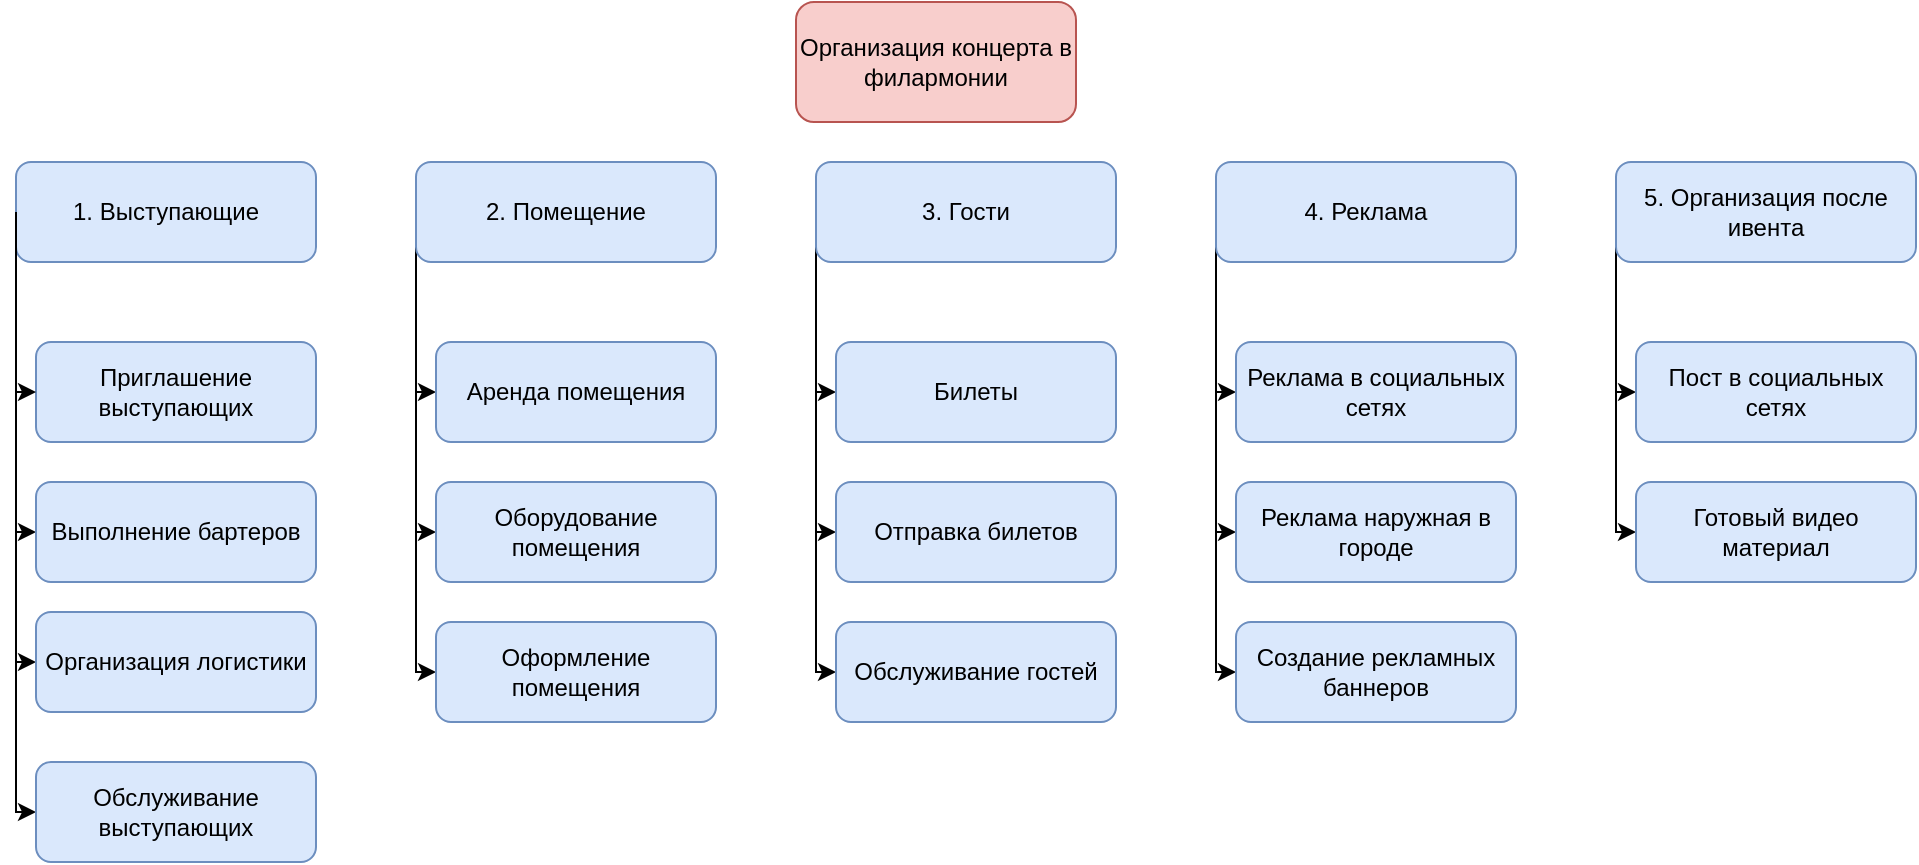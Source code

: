 <mxfile version="15.6.5" type="github">
  <diagram id="Rc9qcDZmQnPBhFp7f8N4" name="Page-1">
    <mxGraphModel dx="1422" dy="794" grid="1" gridSize="10" guides="1" tooltips="1" connect="1" arrows="1" fold="1" page="1" pageScale="1" pageWidth="1000" pageHeight="700" math="0" shadow="0">
      <root>
        <mxCell id="0" />
        <mxCell id="1" parent="0" />
        <mxCell id="G38BLfRJEZh8R4Xd1Hig-1" value="Организация концерта в филармонии" style="rounded=1;whiteSpace=wrap;html=1;fillColor=#f8cecc;strokeColor=#b85450;fontColor=default;" vertex="1" parent="1">
          <mxGeometry x="430" y="20" width="140" height="60" as="geometry" />
        </mxCell>
        <mxCell id="G38BLfRJEZh8R4Xd1Hig-14" style="edgeStyle=orthogonalEdgeStyle;rounded=0;orthogonalLoop=1;jettySize=auto;html=1;exitX=0;exitY=1;exitDx=0;exitDy=0;entryX=0;entryY=0.5;entryDx=0;entryDy=0;labelBackgroundColor=default;fontColor=default;strokeColor=default;" edge="1" parent="1" source="G38BLfRJEZh8R4Xd1Hig-2" target="G38BLfRJEZh8R4Xd1Hig-8">
          <mxGeometry relative="1" as="geometry">
            <Array as="points">
              <mxPoint x="40" y="285" />
            </Array>
          </mxGeometry>
        </mxCell>
        <mxCell id="G38BLfRJEZh8R4Xd1Hig-15" style="edgeStyle=orthogonalEdgeStyle;rounded=0;orthogonalLoop=1;jettySize=auto;html=1;exitX=0;exitY=0.25;exitDx=0;exitDy=0;entryX=0;entryY=0.5;entryDx=0;entryDy=0;labelBackgroundColor=default;fontColor=default;strokeColor=default;" edge="1" parent="1" source="G38BLfRJEZh8R4Xd1Hig-2" target="G38BLfRJEZh8R4Xd1Hig-9">
          <mxGeometry relative="1" as="geometry">
            <Array as="points">
              <mxPoint x="40" y="350" />
            </Array>
          </mxGeometry>
        </mxCell>
        <mxCell id="G38BLfRJEZh8R4Xd1Hig-16" style="edgeStyle=orthogonalEdgeStyle;rounded=0;orthogonalLoop=1;jettySize=auto;html=1;exitX=0;exitY=0.25;exitDx=0;exitDy=0;entryX=0;entryY=0.5;entryDx=0;entryDy=0;labelBackgroundColor=default;fontColor=default;strokeColor=default;" edge="1" parent="1" source="G38BLfRJEZh8R4Xd1Hig-2" target="G38BLfRJEZh8R4Xd1Hig-10">
          <mxGeometry relative="1" as="geometry">
            <Array as="points">
              <mxPoint x="40" y="425" />
            </Array>
          </mxGeometry>
        </mxCell>
        <mxCell id="G38BLfRJEZh8R4Xd1Hig-2" value="1. Выступающие" style="rounded=1;whiteSpace=wrap;html=1;fillColor=#dae8fc;strokeColor=#6c8ebf;fontColor=default;" vertex="1" parent="1">
          <mxGeometry x="40" y="100" width="150" height="50" as="geometry" />
        </mxCell>
        <mxCell id="G38BLfRJEZh8R4Xd1Hig-21" style="edgeStyle=orthogonalEdgeStyle;rounded=0;orthogonalLoop=1;jettySize=auto;html=1;exitX=0;exitY=0.5;exitDx=0;exitDy=0;entryX=0;entryY=0.5;entryDx=0;entryDy=0;labelBackgroundColor=default;fontColor=default;strokeColor=default;" edge="1" parent="1" source="G38BLfRJEZh8R4Xd1Hig-3" target="G38BLfRJEZh8R4Xd1Hig-17">
          <mxGeometry relative="1" as="geometry">
            <Array as="points">
              <mxPoint x="240" y="215" />
            </Array>
          </mxGeometry>
        </mxCell>
        <mxCell id="G38BLfRJEZh8R4Xd1Hig-22" style="edgeStyle=orthogonalEdgeStyle;rounded=0;orthogonalLoop=1;jettySize=auto;html=1;exitX=0;exitY=0.75;exitDx=0;exitDy=0;entryX=0;entryY=0.5;entryDx=0;entryDy=0;labelBackgroundColor=default;fontColor=default;strokeColor=default;" edge="1" parent="1" source="G38BLfRJEZh8R4Xd1Hig-3" target="G38BLfRJEZh8R4Xd1Hig-18">
          <mxGeometry relative="1" as="geometry">
            <Array as="points">
              <mxPoint x="240" y="285" />
            </Array>
          </mxGeometry>
        </mxCell>
        <mxCell id="G38BLfRJEZh8R4Xd1Hig-23" style="edgeStyle=orthogonalEdgeStyle;rounded=0;orthogonalLoop=1;jettySize=auto;html=1;exitX=0;exitY=1;exitDx=0;exitDy=0;entryX=0;entryY=0.5;entryDx=0;entryDy=0;labelBackgroundColor=default;fontColor=default;strokeColor=default;" edge="1" parent="1" source="G38BLfRJEZh8R4Xd1Hig-3" target="G38BLfRJEZh8R4Xd1Hig-19">
          <mxGeometry relative="1" as="geometry">
            <Array as="points">
              <mxPoint x="240" y="355" />
            </Array>
          </mxGeometry>
        </mxCell>
        <mxCell id="G38BLfRJEZh8R4Xd1Hig-3" value="2. Помещение" style="rounded=1;whiteSpace=wrap;html=1;fillColor=#dae8fc;strokeColor=#6c8ebf;fontColor=default;" vertex="1" parent="1">
          <mxGeometry x="240" y="100" width="150" height="50" as="geometry" />
        </mxCell>
        <mxCell id="G38BLfRJEZh8R4Xd1Hig-28" style="edgeStyle=orthogonalEdgeStyle;rounded=0;orthogonalLoop=1;jettySize=auto;html=1;exitX=0;exitY=0.5;exitDx=0;exitDy=0;entryX=0;entryY=0.5;entryDx=0;entryDy=0;labelBackgroundColor=default;fontColor=default;strokeColor=default;" edge="1" parent="1" source="G38BLfRJEZh8R4Xd1Hig-4" target="G38BLfRJEZh8R4Xd1Hig-24">
          <mxGeometry relative="1" as="geometry">
            <Array as="points">
              <mxPoint x="440" y="215" />
            </Array>
          </mxGeometry>
        </mxCell>
        <mxCell id="G38BLfRJEZh8R4Xd1Hig-29" style="edgeStyle=orthogonalEdgeStyle;rounded=0;orthogonalLoop=1;jettySize=auto;html=1;exitX=0;exitY=0.75;exitDx=0;exitDy=0;entryX=0;entryY=0.5;entryDx=0;entryDy=0;labelBackgroundColor=default;fontColor=default;strokeColor=default;" edge="1" parent="1" source="G38BLfRJEZh8R4Xd1Hig-4" target="G38BLfRJEZh8R4Xd1Hig-25">
          <mxGeometry relative="1" as="geometry">
            <Array as="points">
              <mxPoint x="440" y="285" />
            </Array>
          </mxGeometry>
        </mxCell>
        <mxCell id="G38BLfRJEZh8R4Xd1Hig-30" style="edgeStyle=orthogonalEdgeStyle;rounded=0;orthogonalLoop=1;jettySize=auto;html=1;exitX=0;exitY=1;exitDx=0;exitDy=0;entryX=0;entryY=0.5;entryDx=0;entryDy=0;labelBackgroundColor=default;fontColor=default;strokeColor=default;" edge="1" parent="1" source="G38BLfRJEZh8R4Xd1Hig-4" target="G38BLfRJEZh8R4Xd1Hig-26">
          <mxGeometry relative="1" as="geometry">
            <Array as="points">
              <mxPoint x="440" y="355" />
            </Array>
          </mxGeometry>
        </mxCell>
        <mxCell id="G38BLfRJEZh8R4Xd1Hig-4" value="3. Гости" style="rounded=1;whiteSpace=wrap;html=1;fillColor=#dae8fc;strokeColor=#6c8ebf;fontColor=default;" vertex="1" parent="1">
          <mxGeometry x="440" y="100" width="150" height="50" as="geometry" />
        </mxCell>
        <mxCell id="G38BLfRJEZh8R4Xd1Hig-33" style="edgeStyle=orthogonalEdgeStyle;rounded=0;orthogonalLoop=1;jettySize=auto;html=1;exitX=0;exitY=0.5;exitDx=0;exitDy=0;entryX=0;entryY=0.5;entryDx=0;entryDy=0;labelBackgroundColor=default;fontColor=default;strokeColor=default;" edge="1" parent="1" source="G38BLfRJEZh8R4Xd1Hig-5" target="G38BLfRJEZh8R4Xd1Hig-31">
          <mxGeometry relative="1" as="geometry">
            <Array as="points">
              <mxPoint x="640" y="215" />
            </Array>
          </mxGeometry>
        </mxCell>
        <mxCell id="G38BLfRJEZh8R4Xd1Hig-35" style="edgeStyle=orthogonalEdgeStyle;rounded=0;orthogonalLoop=1;jettySize=auto;html=1;exitX=0;exitY=0.5;exitDx=0;exitDy=0;entryX=0;entryY=0.5;entryDx=0;entryDy=0;labelBackgroundColor=default;fontColor=default;strokeColor=default;" edge="1" parent="1" source="G38BLfRJEZh8R4Xd1Hig-5" target="G38BLfRJEZh8R4Xd1Hig-32">
          <mxGeometry relative="1" as="geometry">
            <Array as="points">
              <mxPoint x="640" y="285" />
            </Array>
          </mxGeometry>
        </mxCell>
        <mxCell id="G38BLfRJEZh8R4Xd1Hig-36" style="edgeStyle=orthogonalEdgeStyle;rounded=0;orthogonalLoop=1;jettySize=auto;html=1;exitX=0;exitY=1;exitDx=0;exitDy=0;entryX=0;entryY=0.5;entryDx=0;entryDy=0;labelBackgroundColor=default;fontColor=default;strokeColor=default;" edge="1" parent="1" source="G38BLfRJEZh8R4Xd1Hig-5" target="G38BLfRJEZh8R4Xd1Hig-34">
          <mxGeometry relative="1" as="geometry">
            <Array as="points">
              <mxPoint x="640" y="355" />
            </Array>
          </mxGeometry>
        </mxCell>
        <mxCell id="G38BLfRJEZh8R4Xd1Hig-5" value="4. Реклама" style="rounded=1;whiteSpace=wrap;html=1;fillColor=#dae8fc;strokeColor=#6c8ebf;fontColor=default;" vertex="1" parent="1">
          <mxGeometry x="640" y="100" width="150" height="50" as="geometry" />
        </mxCell>
        <mxCell id="G38BLfRJEZh8R4Xd1Hig-39" style="edgeStyle=orthogonalEdgeStyle;rounded=0;orthogonalLoop=1;jettySize=auto;html=1;exitX=0;exitY=0.5;exitDx=0;exitDy=0;entryX=0;entryY=0.5;entryDx=0;entryDy=0;labelBackgroundColor=default;fontColor=default;strokeColor=default;" edge="1" parent="1" source="G38BLfRJEZh8R4Xd1Hig-6" target="G38BLfRJEZh8R4Xd1Hig-37">
          <mxGeometry relative="1" as="geometry">
            <Array as="points">
              <mxPoint x="840" y="215" />
            </Array>
          </mxGeometry>
        </mxCell>
        <mxCell id="G38BLfRJEZh8R4Xd1Hig-40" style="edgeStyle=orthogonalEdgeStyle;rounded=0;orthogonalLoop=1;jettySize=auto;html=1;exitX=0;exitY=0.75;exitDx=0;exitDy=0;entryX=0;entryY=0.5;entryDx=0;entryDy=0;labelBackgroundColor=default;fontColor=default;strokeColor=default;" edge="1" parent="1" source="G38BLfRJEZh8R4Xd1Hig-6" target="G38BLfRJEZh8R4Xd1Hig-38">
          <mxGeometry relative="1" as="geometry">
            <Array as="points">
              <mxPoint x="840" y="285" />
            </Array>
          </mxGeometry>
        </mxCell>
        <mxCell id="G38BLfRJEZh8R4Xd1Hig-6" value="5. Организация после ивента" style="rounded=1;whiteSpace=wrap;html=1;fillColor=#dae8fc;strokeColor=#6c8ebf;fontColor=default;" vertex="1" parent="1">
          <mxGeometry x="840" y="100" width="150" height="50" as="geometry" />
        </mxCell>
        <mxCell id="G38BLfRJEZh8R4Xd1Hig-7" value="Приглашение выступающих" style="rounded=1;whiteSpace=wrap;html=1;fillColor=#dae8fc;strokeColor=#6c8ebf;fontColor=default;" vertex="1" parent="1">
          <mxGeometry x="50" y="190" width="140" height="50" as="geometry" />
        </mxCell>
        <mxCell id="G38BLfRJEZh8R4Xd1Hig-8" value="Выполнение бартеров" style="rounded=1;whiteSpace=wrap;html=1;fillColor=#dae8fc;strokeColor=#6c8ebf;fontColor=default;" vertex="1" parent="1">
          <mxGeometry x="50" y="260" width="140" height="50" as="geometry" />
        </mxCell>
        <mxCell id="G38BLfRJEZh8R4Xd1Hig-9" value="Организация логистики" style="rounded=1;whiteSpace=wrap;html=1;fillColor=#dae8fc;strokeColor=#6c8ebf;fontColor=default;" vertex="1" parent="1">
          <mxGeometry x="50" y="325" width="140" height="50" as="geometry" />
        </mxCell>
        <mxCell id="G38BLfRJEZh8R4Xd1Hig-10" value="Обслуживание выступающих" style="rounded=1;whiteSpace=wrap;html=1;fillColor=#dae8fc;strokeColor=#6c8ebf;fontColor=default;" vertex="1" parent="1">
          <mxGeometry x="50" y="400" width="140" height="50" as="geometry" />
        </mxCell>
        <mxCell id="G38BLfRJEZh8R4Xd1Hig-13" value="" style="endArrow=classic;html=1;rounded=0;labelBackgroundColor=default;fontColor=default;strokeColor=default;exitX=0;exitY=0.5;exitDx=0;exitDy=0;entryX=0;entryY=0.5;entryDx=0;entryDy=0;" edge="1" parent="1" source="G38BLfRJEZh8R4Xd1Hig-2" target="G38BLfRJEZh8R4Xd1Hig-7">
          <mxGeometry width="50" height="50" relative="1" as="geometry">
            <mxPoint x="570" y="370" as="sourcePoint" />
            <mxPoint x="620" y="320" as="targetPoint" />
            <Array as="points">
              <mxPoint x="40" y="215" />
            </Array>
          </mxGeometry>
        </mxCell>
        <mxCell id="G38BLfRJEZh8R4Xd1Hig-17" value="Аренда помещения" style="rounded=1;whiteSpace=wrap;html=1;fillColor=#dae8fc;strokeColor=#6c8ebf;fontColor=default;" vertex="1" parent="1">
          <mxGeometry x="250" y="190" width="140" height="50" as="geometry" />
        </mxCell>
        <mxCell id="G38BLfRJEZh8R4Xd1Hig-18" value="Оборудование помещения" style="rounded=1;whiteSpace=wrap;html=1;fillColor=#dae8fc;strokeColor=#6c8ebf;fontColor=default;" vertex="1" parent="1">
          <mxGeometry x="250" y="260" width="140" height="50" as="geometry" />
        </mxCell>
        <mxCell id="G38BLfRJEZh8R4Xd1Hig-19" value="Оформление помещения" style="rounded=1;whiteSpace=wrap;html=1;fillColor=#dae8fc;strokeColor=#6c8ebf;fontColor=default;" vertex="1" parent="1">
          <mxGeometry x="250" y="330" width="140" height="50" as="geometry" />
        </mxCell>
        <mxCell id="G38BLfRJEZh8R4Xd1Hig-24" value="Билеты" style="rounded=1;whiteSpace=wrap;html=1;fillColor=#dae8fc;strokeColor=#6c8ebf;fontColor=default;" vertex="1" parent="1">
          <mxGeometry x="450" y="190" width="140" height="50" as="geometry" />
        </mxCell>
        <mxCell id="G38BLfRJEZh8R4Xd1Hig-25" value="Отправка билетов" style="rounded=1;whiteSpace=wrap;html=1;fillColor=#dae8fc;strokeColor=#6c8ebf;fontColor=default;" vertex="1" parent="1">
          <mxGeometry x="450" y="260" width="140" height="50" as="geometry" />
        </mxCell>
        <mxCell id="G38BLfRJEZh8R4Xd1Hig-26" value="Обслуживание гостей" style="rounded=1;whiteSpace=wrap;html=1;fillColor=#dae8fc;strokeColor=#6c8ebf;fontColor=default;" vertex="1" parent="1">
          <mxGeometry x="450" y="330" width="140" height="50" as="geometry" />
        </mxCell>
        <mxCell id="G38BLfRJEZh8R4Xd1Hig-31" value="Реклама в социальных сетях" style="rounded=1;whiteSpace=wrap;html=1;fillColor=#dae8fc;strokeColor=#6c8ebf;fontColor=default;" vertex="1" parent="1">
          <mxGeometry x="650" y="190" width="140" height="50" as="geometry" />
        </mxCell>
        <mxCell id="G38BLfRJEZh8R4Xd1Hig-32" value="Реклама наружная в городе" style="rounded=1;whiteSpace=wrap;html=1;fillColor=#dae8fc;strokeColor=#6c8ebf;fontColor=default;" vertex="1" parent="1">
          <mxGeometry x="650" y="260" width="140" height="50" as="geometry" />
        </mxCell>
        <mxCell id="G38BLfRJEZh8R4Xd1Hig-34" value="Создание рекламных баннеров" style="rounded=1;whiteSpace=wrap;html=1;fillColor=#dae8fc;strokeColor=#6c8ebf;fontColor=default;" vertex="1" parent="1">
          <mxGeometry x="650" y="330" width="140" height="50" as="geometry" />
        </mxCell>
        <mxCell id="G38BLfRJEZh8R4Xd1Hig-37" value="Пост в социальных сетях" style="rounded=1;whiteSpace=wrap;html=1;fillColor=#dae8fc;strokeColor=#6c8ebf;fontColor=default;" vertex="1" parent="1">
          <mxGeometry x="850" y="190" width="140" height="50" as="geometry" />
        </mxCell>
        <mxCell id="G38BLfRJEZh8R4Xd1Hig-38" value="Готовый видео материал" style="rounded=1;whiteSpace=wrap;html=1;fillColor=#dae8fc;strokeColor=#6c8ebf;fontColor=default;" vertex="1" parent="1">
          <mxGeometry x="850" y="260" width="140" height="50" as="geometry" />
        </mxCell>
      </root>
    </mxGraphModel>
  </diagram>
</mxfile>
